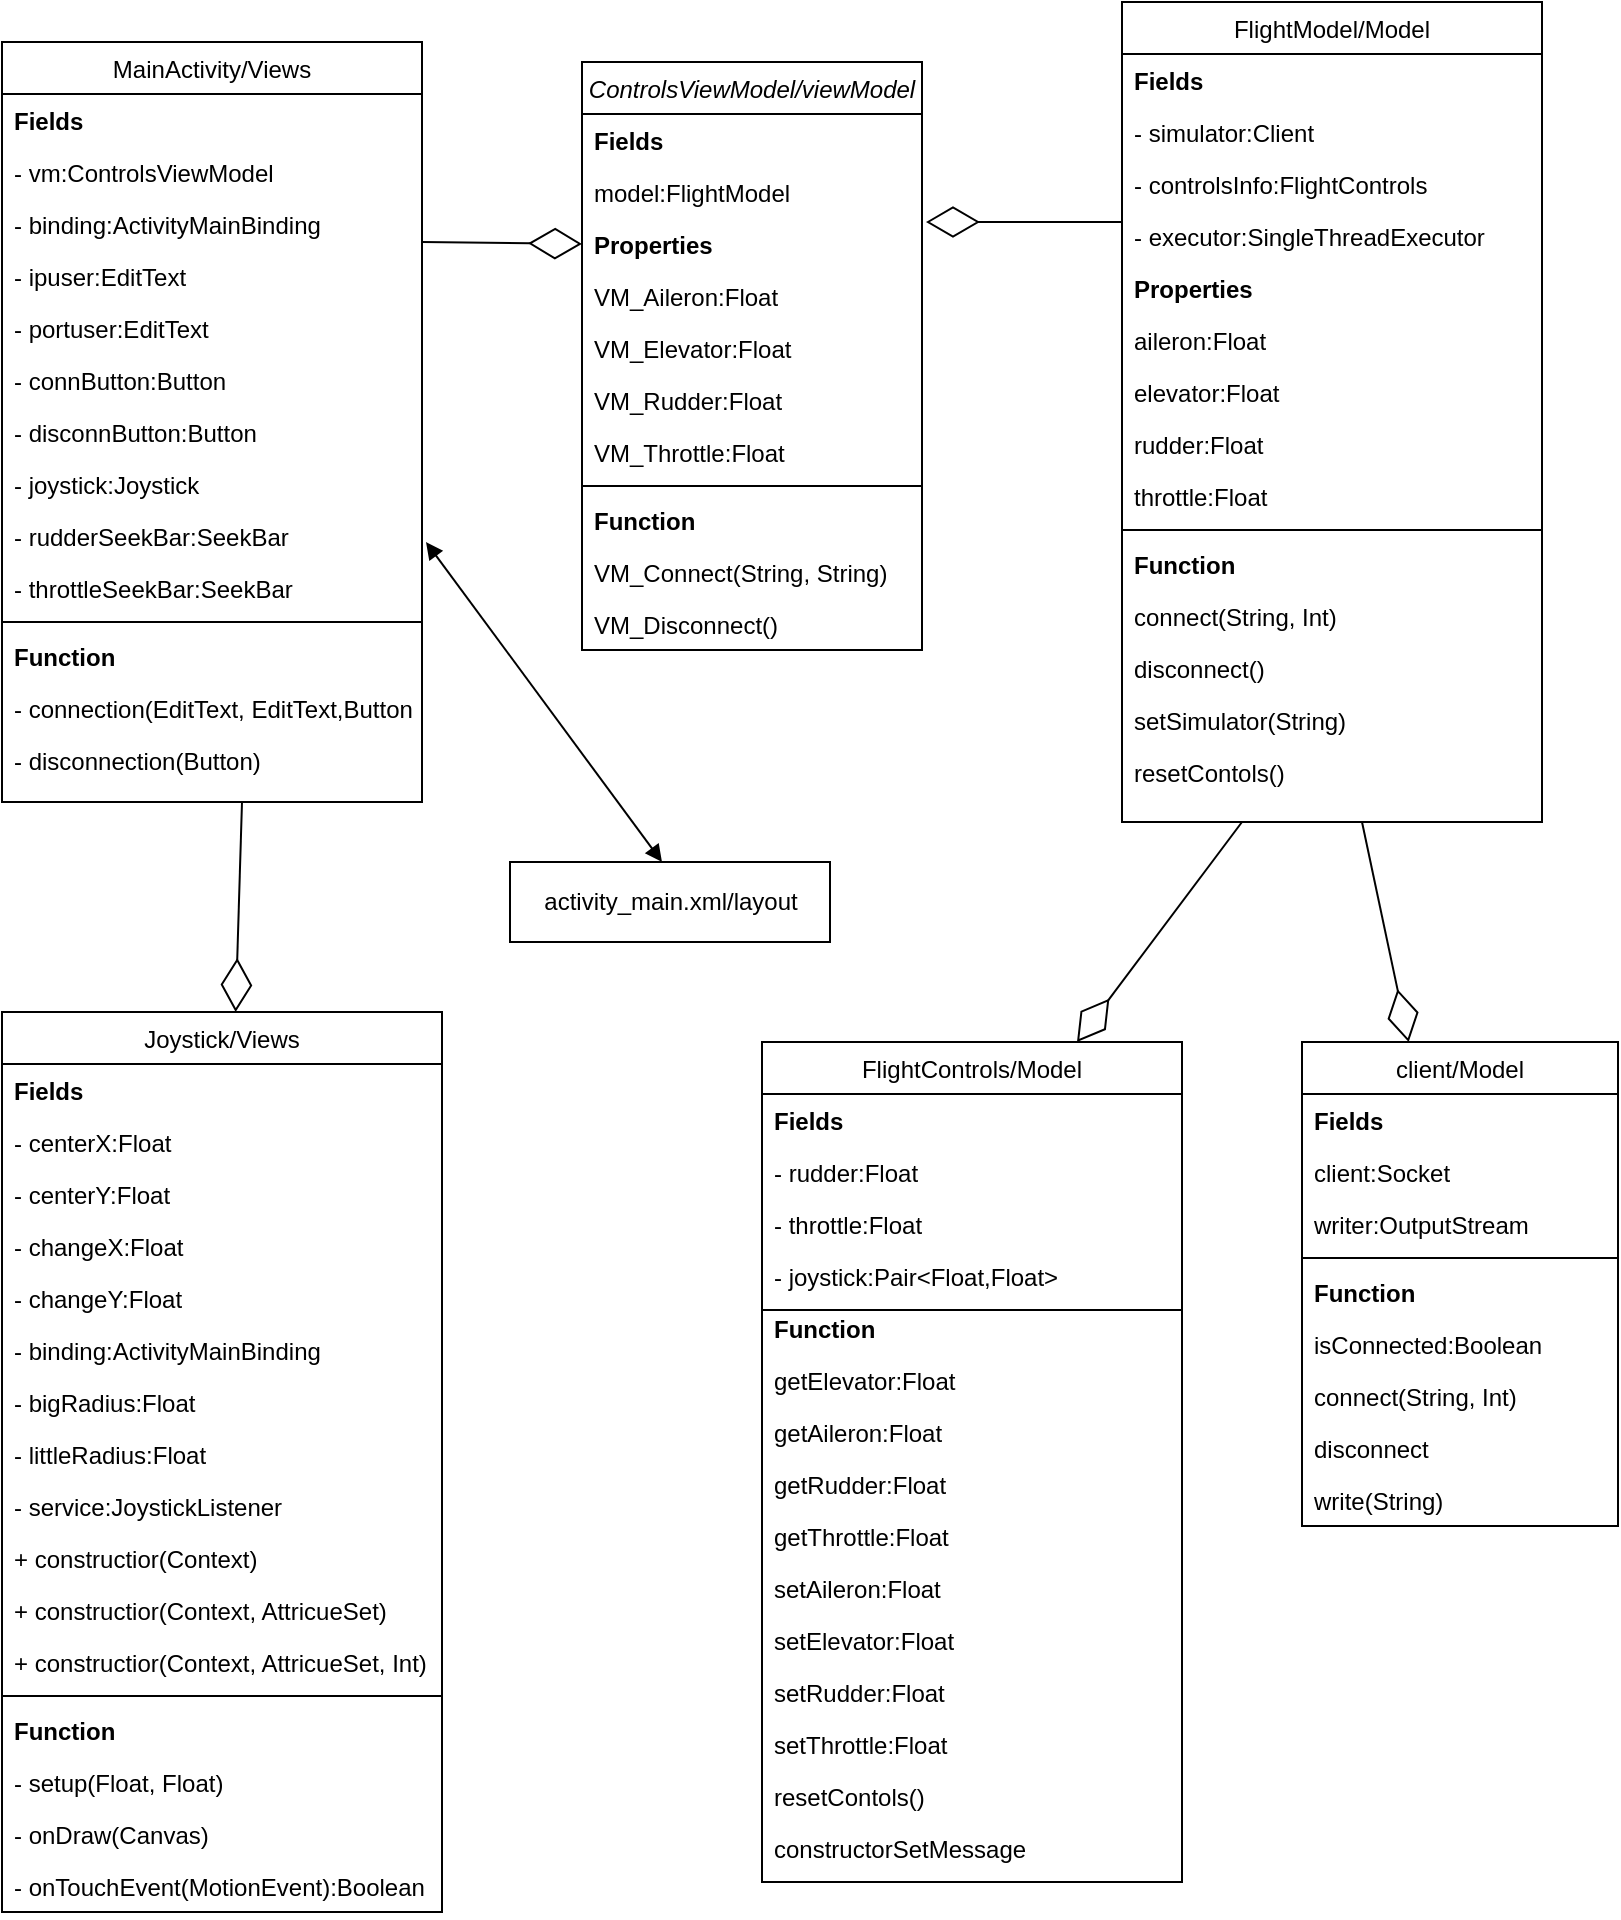 <mxfile version="14.8.0" type="github">
  <diagram id="C5RBs43oDa-KdzZeNtuy" name="Page-1">
    <mxGraphModel dx="1038" dy="579" grid="1" gridSize="10" guides="1" tooltips="1" connect="1" arrows="1" fold="1" page="1" pageScale="1" pageWidth="827" pageHeight="1169" math="0" shadow="0">
      <root>
        <mxCell id="WIyWlLk6GJQsqaUBKTNV-0" />
        <mxCell id="WIyWlLk6GJQsqaUBKTNV-1" parent="WIyWlLk6GJQsqaUBKTNV-0" />
        <mxCell id="zkfFHV4jXpPFQw0GAbJ--0" value="ControlsViewModel/viewModel" style="swimlane;fontStyle=2;align=center;verticalAlign=top;childLayout=stackLayout;horizontal=1;startSize=26;horizontalStack=0;resizeParent=1;resizeLast=0;collapsible=1;marginBottom=0;rounded=0;shadow=0;strokeWidth=1;" parent="WIyWlLk6GJQsqaUBKTNV-1" vertex="1">
          <mxGeometry x="290" y="110" width="170" height="294" as="geometry">
            <mxRectangle x="230" y="140" width="160" height="26" as="alternateBounds" />
          </mxGeometry>
        </mxCell>
        <mxCell id="a7FTp1BjwpRLSFl8vZza-13" value="Fields" style="text;align=left;verticalAlign=top;spacingLeft=4;spacingRight=4;overflow=hidden;rotatable=0;points=[[0,0.5],[1,0.5]];portConstraint=eastwest;fontStyle=1" vertex="1" parent="zkfFHV4jXpPFQw0GAbJ--0">
          <mxGeometry y="26" width="170" height="26" as="geometry" />
        </mxCell>
        <mxCell id="zkfFHV4jXpPFQw0GAbJ--1" value="model:FlightModel" style="text;align=left;verticalAlign=top;spacingLeft=4;spacingRight=4;overflow=hidden;rotatable=0;points=[[0,0.5],[1,0.5]];portConstraint=eastwest;" parent="zkfFHV4jXpPFQw0GAbJ--0" vertex="1">
          <mxGeometry y="52" width="170" height="26" as="geometry" />
        </mxCell>
        <mxCell id="a7FTp1BjwpRLSFl8vZza-1" value="Properties" style="text;align=left;verticalAlign=top;spacingLeft=4;spacingRight=4;overflow=hidden;rotatable=0;points=[[0,0.5],[1,0.5]];portConstraint=eastwest;fontStyle=1" vertex="1" parent="zkfFHV4jXpPFQw0GAbJ--0">
          <mxGeometry y="78" width="170" height="26" as="geometry" />
        </mxCell>
        <mxCell id="a7FTp1BjwpRLSFl8vZza-12" value="VM_Aileron:Float" style="text;align=left;verticalAlign=top;spacingLeft=4;spacingRight=4;overflow=hidden;rotatable=0;points=[[0,0.5],[1,0.5]];portConstraint=eastwest;" vertex="1" parent="zkfFHV4jXpPFQw0GAbJ--0">
          <mxGeometry y="104" width="170" height="26" as="geometry" />
        </mxCell>
        <mxCell id="a7FTp1BjwpRLSFl8vZza-2" value="VM_Elevator:Float" style="text;align=left;verticalAlign=top;spacingLeft=4;spacingRight=4;overflow=hidden;rotatable=0;points=[[0,0.5],[1,0.5]];portConstraint=eastwest;" vertex="1" parent="zkfFHV4jXpPFQw0GAbJ--0">
          <mxGeometry y="130" width="170" height="26" as="geometry" />
        </mxCell>
        <mxCell id="a7FTp1BjwpRLSFl8vZza-3" value="VM_Rudder:Float" style="text;align=left;verticalAlign=top;spacingLeft=4;spacingRight=4;overflow=hidden;rotatable=0;points=[[0,0.5],[1,0.5]];portConstraint=eastwest;" vertex="1" parent="zkfFHV4jXpPFQw0GAbJ--0">
          <mxGeometry y="156" width="170" height="26" as="geometry" />
        </mxCell>
        <mxCell id="a7FTp1BjwpRLSFl8vZza-4" value="VM_Throttle:Float" style="text;align=left;verticalAlign=top;spacingLeft=4;spacingRight=4;overflow=hidden;rotatable=0;points=[[0,0.5],[1,0.5]];portConstraint=eastwest;" vertex="1" parent="zkfFHV4jXpPFQw0GAbJ--0">
          <mxGeometry y="182" width="170" height="26" as="geometry" />
        </mxCell>
        <mxCell id="zkfFHV4jXpPFQw0GAbJ--4" value="" style="line;html=1;strokeWidth=1;align=left;verticalAlign=middle;spacingTop=-1;spacingLeft=3;spacingRight=3;rotatable=0;labelPosition=right;points=[];portConstraint=eastwest;" parent="zkfFHV4jXpPFQw0GAbJ--0" vertex="1">
          <mxGeometry y="208" width="170" height="8" as="geometry" />
        </mxCell>
        <mxCell id="a7FTp1BjwpRLSFl8vZza-67" value="Function" style="text;align=left;verticalAlign=top;spacingLeft=4;spacingRight=4;overflow=hidden;rotatable=0;points=[[0,0.5],[1,0.5]];portConstraint=eastwest;fontStyle=1" vertex="1" parent="zkfFHV4jXpPFQw0GAbJ--0">
          <mxGeometry y="216" width="170" height="26" as="geometry" />
        </mxCell>
        <mxCell id="zkfFHV4jXpPFQw0GAbJ--5" value="VM_Connect(String, String)&#xa;" style="text;align=left;verticalAlign=top;spacingLeft=4;spacingRight=4;overflow=hidden;rotatable=0;points=[[0,0.5],[1,0.5]];portConstraint=eastwest;" parent="zkfFHV4jXpPFQw0GAbJ--0" vertex="1">
          <mxGeometry y="242" width="170" height="26" as="geometry" />
        </mxCell>
        <mxCell id="a7FTp1BjwpRLSFl8vZza-0" value="VM_Disconnect()&#xa;" style="text;align=left;verticalAlign=top;spacingLeft=4;spacingRight=4;overflow=hidden;rotatable=0;points=[[0,0.5],[1,0.5]];portConstraint=eastwest;" vertex="1" parent="zkfFHV4jXpPFQw0GAbJ--0">
          <mxGeometry y="268" width="170" height="26" as="geometry" />
        </mxCell>
        <mxCell id="zkfFHV4jXpPFQw0GAbJ--6" value="MainActivity/Views" style="swimlane;fontStyle=0;align=center;verticalAlign=top;childLayout=stackLayout;horizontal=1;startSize=26;horizontalStack=0;resizeParent=1;resizeLast=0;collapsible=1;marginBottom=0;rounded=0;shadow=0;strokeWidth=1;" parent="WIyWlLk6GJQsqaUBKTNV-1" vertex="1">
          <mxGeometry y="100" width="210" height="380" as="geometry">
            <mxRectangle x="130" y="380" width="160" height="26" as="alternateBounds" />
          </mxGeometry>
        </mxCell>
        <mxCell id="a7FTp1BjwpRLSFl8vZza-68" value="Fields" style="text;align=left;verticalAlign=top;spacingLeft=4;spacingRight=4;overflow=hidden;rotatable=0;points=[[0,0.5],[1,0.5]];portConstraint=eastwest;fontStyle=1" vertex="1" parent="zkfFHV4jXpPFQw0GAbJ--6">
          <mxGeometry y="26" width="210" height="26" as="geometry" />
        </mxCell>
        <mxCell id="a7FTp1BjwpRLSFl8vZza-69" value="- vm:ControlsViewModel" style="text;align=left;verticalAlign=top;spacingLeft=4;spacingRight=4;overflow=hidden;rotatable=0;points=[[0,0.5],[1,0.5]];portConstraint=eastwest;rounded=0;shadow=0;html=0;" vertex="1" parent="zkfFHV4jXpPFQw0GAbJ--6">
          <mxGeometry y="52" width="210" height="26" as="geometry" />
        </mxCell>
        <mxCell id="a7FTp1BjwpRLSFl8vZza-73" value="- binding:ActivityMainBinding" style="text;align=left;verticalAlign=top;spacingLeft=4;spacingRight=4;overflow=hidden;rotatable=0;points=[[0,0.5],[1,0.5]];portConstraint=eastwest;rounded=0;shadow=0;html=0;" vertex="1" parent="zkfFHV4jXpPFQw0GAbJ--6">
          <mxGeometry y="78" width="210" height="26" as="geometry" />
        </mxCell>
        <mxCell id="a7FTp1BjwpRLSFl8vZza-71" value="- ipuser:EditText" style="text;align=left;verticalAlign=top;spacingLeft=4;spacingRight=4;overflow=hidden;rotatable=0;points=[[0,0.5],[1,0.5]];portConstraint=eastwest;rounded=0;shadow=0;html=0;" vertex="1" parent="zkfFHV4jXpPFQw0GAbJ--6">
          <mxGeometry y="104" width="210" height="26" as="geometry" />
        </mxCell>
        <mxCell id="a7FTp1BjwpRLSFl8vZza-74" value="- portuser:EditText" style="text;align=left;verticalAlign=top;spacingLeft=4;spacingRight=4;overflow=hidden;rotatable=0;points=[[0,0.5],[1,0.5]];portConstraint=eastwest;rounded=0;shadow=0;html=0;" vertex="1" parent="zkfFHV4jXpPFQw0GAbJ--6">
          <mxGeometry y="130" width="210" height="26" as="geometry" />
        </mxCell>
        <mxCell id="a7FTp1BjwpRLSFl8vZza-70" value="- connButton:Button" style="text;align=left;verticalAlign=top;spacingLeft=4;spacingRight=4;overflow=hidden;rotatable=0;points=[[0,0.5],[1,0.5]];portConstraint=eastwest;rounded=0;shadow=0;html=0;" vertex="1" parent="zkfFHV4jXpPFQw0GAbJ--6">
          <mxGeometry y="156" width="210" height="26" as="geometry" />
        </mxCell>
        <mxCell id="a7FTp1BjwpRLSFl8vZza-75" value="- disconnButton:Button" style="text;align=left;verticalAlign=top;spacingLeft=4;spacingRight=4;overflow=hidden;rotatable=0;points=[[0,0.5],[1,0.5]];portConstraint=eastwest;rounded=0;shadow=0;html=0;" vertex="1" parent="zkfFHV4jXpPFQw0GAbJ--6">
          <mxGeometry y="182" width="210" height="26" as="geometry" />
        </mxCell>
        <mxCell id="zkfFHV4jXpPFQw0GAbJ--8" value="- joystick:Joystick" style="text;align=left;verticalAlign=top;spacingLeft=4;spacingRight=4;overflow=hidden;rotatable=0;points=[[0,0.5],[1,0.5]];portConstraint=eastwest;rounded=0;shadow=0;html=0;" parent="zkfFHV4jXpPFQw0GAbJ--6" vertex="1">
          <mxGeometry y="208" width="210" height="26" as="geometry" />
        </mxCell>
        <mxCell id="a7FTp1BjwpRLSFl8vZza-76" value="- rudderSeekBar:SeekBar" style="text;align=left;verticalAlign=top;spacingLeft=4;spacingRight=4;overflow=hidden;rotatable=0;points=[[0,0.5],[1,0.5]];portConstraint=eastwest;rounded=0;shadow=0;html=0;" vertex="1" parent="zkfFHV4jXpPFQw0GAbJ--6">
          <mxGeometry y="234" width="210" height="26" as="geometry" />
        </mxCell>
        <mxCell id="a7FTp1BjwpRLSFl8vZza-78" value="- throttleSeekBar:SeekBar" style="text;align=left;verticalAlign=top;spacingLeft=4;spacingRight=4;overflow=hidden;rotatable=0;points=[[0,0.5],[1,0.5]];portConstraint=eastwest;rounded=0;shadow=0;html=0;" vertex="1" parent="zkfFHV4jXpPFQw0GAbJ--6">
          <mxGeometry y="260" width="210" height="26" as="geometry" />
        </mxCell>
        <mxCell id="zkfFHV4jXpPFQw0GAbJ--9" value="" style="line;html=1;strokeWidth=1;align=left;verticalAlign=middle;spacingTop=-1;spacingLeft=3;spacingRight=3;rotatable=0;labelPosition=right;points=[];portConstraint=eastwest;" parent="zkfFHV4jXpPFQw0GAbJ--6" vertex="1">
          <mxGeometry y="286" width="210" height="8" as="geometry" />
        </mxCell>
        <mxCell id="a7FTp1BjwpRLSFl8vZza-79" value="Function" style="text;align=left;verticalAlign=top;spacingLeft=4;spacingRight=4;overflow=hidden;rotatable=0;points=[[0,0.5],[1,0.5]];portConstraint=eastwest;fontStyle=1" vertex="1" parent="zkfFHV4jXpPFQw0GAbJ--6">
          <mxGeometry y="294" width="210" height="26" as="geometry" />
        </mxCell>
        <mxCell id="zkfFHV4jXpPFQw0GAbJ--10" value="- connection(EditText, EditText,Button)" style="text;align=left;verticalAlign=top;spacingLeft=4;spacingRight=4;overflow=hidden;rotatable=0;points=[[0,0.5],[1,0.5]];portConstraint=eastwest;fontStyle=0" parent="zkfFHV4jXpPFQw0GAbJ--6" vertex="1">
          <mxGeometry y="320" width="210" height="26" as="geometry" />
        </mxCell>
        <mxCell id="a7FTp1BjwpRLSFl8vZza-80" value="- disconnection(Button)" style="text;align=left;verticalAlign=top;spacingLeft=4;spacingRight=4;overflow=hidden;rotatable=0;points=[[0,0.5],[1,0.5]];portConstraint=eastwest;fontStyle=0" vertex="1" parent="zkfFHV4jXpPFQw0GAbJ--6">
          <mxGeometry y="346" width="210" height="26" as="geometry" />
        </mxCell>
        <mxCell id="zkfFHV4jXpPFQw0GAbJ--17" value="client/Model" style="swimlane;fontStyle=0;align=center;verticalAlign=top;childLayout=stackLayout;horizontal=1;startSize=26;horizontalStack=0;resizeParent=1;resizeLast=0;collapsible=1;marginBottom=0;rounded=0;shadow=0;strokeWidth=1;" parent="WIyWlLk6GJQsqaUBKTNV-1" vertex="1">
          <mxGeometry x="650" y="600" width="158" height="242" as="geometry">
            <mxRectangle x="550" y="140" width="160" height="26" as="alternateBounds" />
          </mxGeometry>
        </mxCell>
        <mxCell id="a7FTp1BjwpRLSFl8vZza-65" value="Fields" style="text;align=left;verticalAlign=top;spacingLeft=4;spacingRight=4;overflow=hidden;rotatable=0;points=[[0,0.5],[1,0.5]];portConstraint=eastwest;fontStyle=1" vertex="1" parent="zkfFHV4jXpPFQw0GAbJ--17">
          <mxGeometry y="26" width="158" height="26" as="geometry" />
        </mxCell>
        <mxCell id="zkfFHV4jXpPFQw0GAbJ--18" value="client:Socket" style="text;align=left;verticalAlign=top;spacingLeft=4;spacingRight=4;overflow=hidden;rotatable=0;points=[[0,0.5],[1,0.5]];portConstraint=eastwest;" parent="zkfFHV4jXpPFQw0GAbJ--17" vertex="1">
          <mxGeometry y="52" width="158" height="26" as="geometry" />
        </mxCell>
        <mxCell id="zkfFHV4jXpPFQw0GAbJ--19" value="writer:OutputStream" style="text;align=left;verticalAlign=top;spacingLeft=4;spacingRight=4;overflow=hidden;rotatable=0;points=[[0,0.5],[1,0.5]];portConstraint=eastwest;rounded=0;shadow=0;html=0;" parent="zkfFHV4jXpPFQw0GAbJ--17" vertex="1">
          <mxGeometry y="78" width="158" height="26" as="geometry" />
        </mxCell>
        <mxCell id="zkfFHV4jXpPFQw0GAbJ--23" value="" style="line;html=1;strokeWidth=1;align=left;verticalAlign=middle;spacingTop=-1;spacingLeft=3;spacingRight=3;rotatable=0;labelPosition=right;points=[];portConstraint=eastwest;" parent="zkfFHV4jXpPFQw0GAbJ--17" vertex="1">
          <mxGeometry y="104" width="158" height="8" as="geometry" />
        </mxCell>
        <mxCell id="a7FTp1BjwpRLSFl8vZza-66" value="Function" style="text;align=left;verticalAlign=top;spacingLeft=4;spacingRight=4;overflow=hidden;rotatable=0;points=[[0,0.5],[1,0.5]];portConstraint=eastwest;fontStyle=1" vertex="1" parent="zkfFHV4jXpPFQw0GAbJ--17">
          <mxGeometry y="112" width="158" height="26" as="geometry" />
        </mxCell>
        <mxCell id="zkfFHV4jXpPFQw0GAbJ--24" value="isConnected:Boolean" style="text;align=left;verticalAlign=top;spacingLeft=4;spacingRight=4;overflow=hidden;rotatable=0;points=[[0,0.5],[1,0.5]];portConstraint=eastwest;" parent="zkfFHV4jXpPFQw0GAbJ--17" vertex="1">
          <mxGeometry y="138" width="158" height="26" as="geometry" />
        </mxCell>
        <mxCell id="zkfFHV4jXpPFQw0GAbJ--25" value="connect(String, Int)" style="text;align=left;verticalAlign=top;spacingLeft=4;spacingRight=4;overflow=hidden;rotatable=0;points=[[0,0.5],[1,0.5]];portConstraint=eastwest;" parent="zkfFHV4jXpPFQw0GAbJ--17" vertex="1">
          <mxGeometry y="164" width="158" height="26" as="geometry" />
        </mxCell>
        <mxCell id="a7FTp1BjwpRLSFl8vZza-5" value="disconnect" style="text;align=left;verticalAlign=top;spacingLeft=4;spacingRight=4;overflow=hidden;rotatable=0;points=[[0,0.5],[1,0.5]];portConstraint=eastwest;" vertex="1" parent="zkfFHV4jXpPFQw0GAbJ--17">
          <mxGeometry y="190" width="158" height="26" as="geometry" />
        </mxCell>
        <mxCell id="a7FTp1BjwpRLSFl8vZza-6" value="write(String)" style="text;align=left;verticalAlign=top;spacingLeft=4;spacingRight=4;overflow=hidden;rotatable=0;points=[[0,0.5],[1,0.5]];portConstraint=eastwest;" vertex="1" parent="zkfFHV4jXpPFQw0GAbJ--17">
          <mxGeometry y="216" width="158" height="26" as="geometry" />
        </mxCell>
        <mxCell id="a7FTp1BjwpRLSFl8vZza-7" value="FlightModel/Model" style="swimlane;fontStyle=0;align=center;verticalAlign=top;childLayout=stackLayout;horizontal=1;startSize=26;horizontalStack=0;resizeParent=1;resizeLast=0;collapsible=1;marginBottom=0;rounded=0;shadow=0;strokeWidth=1;" vertex="1" parent="WIyWlLk6GJQsqaUBKTNV-1">
          <mxGeometry x="560" y="80" width="210" height="410" as="geometry">
            <mxRectangle x="340" y="380" width="170" height="26" as="alternateBounds" />
          </mxGeometry>
        </mxCell>
        <mxCell id="a7FTp1BjwpRLSFl8vZza-14" value="Fields" style="text;align=left;verticalAlign=top;spacingLeft=4;spacingRight=4;overflow=hidden;rotatable=0;points=[[0,0.5],[1,0.5]];portConstraint=eastwest;fontStyle=1" vertex="1" parent="a7FTp1BjwpRLSFl8vZza-7">
          <mxGeometry y="26" width="210" height="26" as="geometry" />
        </mxCell>
        <mxCell id="a7FTp1BjwpRLSFl8vZza-8" value="- simulator:Client" style="text;align=left;verticalAlign=top;spacingLeft=4;spacingRight=4;overflow=hidden;rotatable=0;points=[[0,0.5],[1,0.5]];portConstraint=eastwest;" vertex="1" parent="a7FTp1BjwpRLSFl8vZza-7">
          <mxGeometry y="52" width="210" height="26" as="geometry" />
        </mxCell>
        <mxCell id="a7FTp1BjwpRLSFl8vZza-10" value="- controlsInfo:FlightControls" style="text;align=left;verticalAlign=top;spacingLeft=4;spacingRight=4;overflow=hidden;rotatable=0;points=[[0,0.5],[1,0.5]];portConstraint=eastwest;" vertex="1" parent="a7FTp1BjwpRLSFl8vZza-7">
          <mxGeometry y="78" width="210" height="26" as="geometry" />
        </mxCell>
        <mxCell id="a7FTp1BjwpRLSFl8vZza-11" value="- executor:SingleThreadExecutor" style="text;align=left;verticalAlign=top;spacingLeft=4;spacingRight=4;overflow=hidden;rotatable=0;points=[[0,0.5],[1,0.5]];portConstraint=eastwest;" vertex="1" parent="a7FTp1BjwpRLSFl8vZza-7">
          <mxGeometry y="104" width="210" height="26" as="geometry" />
        </mxCell>
        <mxCell id="a7FTp1BjwpRLSFl8vZza-15" value="Properties" style="text;align=left;verticalAlign=top;spacingLeft=4;spacingRight=4;overflow=hidden;rotatable=0;points=[[0,0.5],[1,0.5]];portConstraint=eastwest;fontStyle=1" vertex="1" parent="a7FTp1BjwpRLSFl8vZza-7">
          <mxGeometry y="130" width="210" height="26" as="geometry" />
        </mxCell>
        <mxCell id="a7FTp1BjwpRLSFl8vZza-17" value="aileron:Float" style="text;align=left;verticalAlign=top;spacingLeft=4;spacingRight=4;overflow=hidden;rotatable=0;points=[[0,0.5],[1,0.5]];portConstraint=eastwest;fontStyle=0" vertex="1" parent="a7FTp1BjwpRLSFl8vZza-7">
          <mxGeometry y="156" width="210" height="26" as="geometry" />
        </mxCell>
        <mxCell id="a7FTp1BjwpRLSFl8vZza-18" value="elevator:Float" style="text;align=left;verticalAlign=top;spacingLeft=4;spacingRight=4;overflow=hidden;rotatable=0;points=[[0,0.5],[1,0.5]];portConstraint=eastwest;fontStyle=0" vertex="1" parent="a7FTp1BjwpRLSFl8vZza-7">
          <mxGeometry y="182" width="210" height="26" as="geometry" />
        </mxCell>
        <mxCell id="a7FTp1BjwpRLSFl8vZza-19" value="rudder:Float" style="text;align=left;verticalAlign=top;spacingLeft=4;spacingRight=4;overflow=hidden;rotatable=0;points=[[0,0.5],[1,0.5]];portConstraint=eastwest;fontStyle=0" vertex="1" parent="a7FTp1BjwpRLSFl8vZza-7">
          <mxGeometry y="208" width="210" height="26" as="geometry" />
        </mxCell>
        <mxCell id="a7FTp1BjwpRLSFl8vZza-21" value="throttle:Float" style="text;align=left;verticalAlign=top;spacingLeft=4;spacingRight=4;overflow=hidden;rotatable=0;points=[[0,0.5],[1,0.5]];portConstraint=eastwest;fontStyle=0" vertex="1" parent="a7FTp1BjwpRLSFl8vZza-7">
          <mxGeometry y="234" width="210" height="26" as="geometry" />
        </mxCell>
        <mxCell id="a7FTp1BjwpRLSFl8vZza-22" value="" style="line;html=1;strokeWidth=1;align=left;verticalAlign=middle;spacingTop=-1;spacingLeft=3;spacingRight=3;rotatable=0;labelPosition=right;points=[];portConstraint=eastwest;" vertex="1" parent="a7FTp1BjwpRLSFl8vZza-7">
          <mxGeometry y="260" width="210" height="8" as="geometry" />
        </mxCell>
        <mxCell id="a7FTp1BjwpRLSFl8vZza-23" value="Function" style="text;align=left;verticalAlign=top;spacingLeft=4;spacingRight=4;overflow=hidden;rotatable=0;points=[[0,0.5],[1,0.5]];portConstraint=eastwest;fontStyle=1" vertex="1" parent="a7FTp1BjwpRLSFl8vZza-7">
          <mxGeometry y="268" width="210" height="26" as="geometry" />
        </mxCell>
        <mxCell id="a7FTp1BjwpRLSFl8vZza-24" value="connect(String, Int)" style="text;align=left;verticalAlign=top;spacingLeft=4;spacingRight=4;overflow=hidden;rotatable=0;points=[[0,0.5],[1,0.5]];portConstraint=eastwest;fontStyle=0" vertex="1" parent="a7FTp1BjwpRLSFl8vZza-7">
          <mxGeometry y="294" width="210" height="26" as="geometry" />
        </mxCell>
        <mxCell id="a7FTp1BjwpRLSFl8vZza-25" value="disconnect()" style="text;align=left;verticalAlign=top;spacingLeft=4;spacingRight=4;overflow=hidden;rotatable=0;points=[[0,0.5],[1,0.5]];portConstraint=eastwest;fontStyle=0" vertex="1" parent="a7FTp1BjwpRLSFl8vZza-7">
          <mxGeometry y="320" width="210" height="26" as="geometry" />
        </mxCell>
        <mxCell id="a7FTp1BjwpRLSFl8vZza-40" value="setSimulator(String)" style="text;align=left;verticalAlign=top;spacingLeft=4;spacingRight=4;overflow=hidden;rotatable=0;points=[[0,0.5],[1,0.5]];portConstraint=eastwest;fontStyle=0" vertex="1" parent="a7FTp1BjwpRLSFl8vZza-7">
          <mxGeometry y="346" width="210" height="26" as="geometry" />
        </mxCell>
        <mxCell id="a7FTp1BjwpRLSFl8vZza-41" value="resetContols()" style="text;align=left;verticalAlign=top;spacingLeft=4;spacingRight=4;overflow=hidden;rotatable=0;points=[[0,0.5],[1,0.5]];portConstraint=eastwest;fontStyle=0" vertex="1" parent="a7FTp1BjwpRLSFl8vZza-7">
          <mxGeometry y="372" width="210" height="26" as="geometry" />
        </mxCell>
        <mxCell id="a7FTp1BjwpRLSFl8vZza-42" value="FlightControls/Model" style="swimlane;fontStyle=0;align=center;verticalAlign=top;childLayout=stackLayout;horizontal=1;startSize=26;horizontalStack=0;resizeParent=1;resizeLast=0;collapsible=1;marginBottom=0;rounded=0;shadow=0;strokeWidth=1;" vertex="1" parent="WIyWlLk6GJQsqaUBKTNV-1">
          <mxGeometry x="380" y="600" width="210" height="420" as="geometry">
            <mxRectangle x="340" y="380" width="170" height="26" as="alternateBounds" />
          </mxGeometry>
        </mxCell>
        <mxCell id="a7FTp1BjwpRLSFl8vZza-43" value="Fields" style="text;align=left;verticalAlign=top;spacingLeft=4;spacingRight=4;overflow=hidden;rotatable=0;points=[[0,0.5],[1,0.5]];portConstraint=eastwest;fontStyle=1" vertex="1" parent="a7FTp1BjwpRLSFl8vZza-42">
          <mxGeometry y="26" width="210" height="26" as="geometry" />
        </mxCell>
        <mxCell id="a7FTp1BjwpRLSFl8vZza-44" value="- rudder:Float" style="text;align=left;verticalAlign=top;spacingLeft=4;spacingRight=4;overflow=hidden;rotatable=0;points=[[0,0.5],[1,0.5]];portConstraint=eastwest;" vertex="1" parent="a7FTp1BjwpRLSFl8vZza-42">
          <mxGeometry y="52" width="210" height="26" as="geometry" />
        </mxCell>
        <mxCell id="a7FTp1BjwpRLSFl8vZza-45" value="- throttle:Float" style="text;align=left;verticalAlign=top;spacingLeft=4;spacingRight=4;overflow=hidden;rotatable=0;points=[[0,0.5],[1,0.5]];portConstraint=eastwest;" vertex="1" parent="a7FTp1BjwpRLSFl8vZza-42">
          <mxGeometry y="78" width="210" height="26" as="geometry" />
        </mxCell>
        <mxCell id="a7FTp1BjwpRLSFl8vZza-46" value="- joystick:Pair&lt;Float,Float&gt;" style="text;align=left;verticalAlign=top;spacingLeft=4;spacingRight=4;overflow=hidden;rotatable=0;points=[[0,0.5],[1,0.5]];portConstraint=eastwest;" vertex="1" parent="a7FTp1BjwpRLSFl8vZza-42">
          <mxGeometry y="104" width="210" height="26" as="geometry" />
        </mxCell>
        <mxCell id="a7FTp1BjwpRLSFl8vZza-52" value="Function" style="text;align=left;verticalAlign=top;spacingLeft=4;spacingRight=4;overflow=hidden;rotatable=0;points=[[0,0.5],[1,0.5]];portConstraint=eastwest;fontStyle=1" vertex="1" parent="a7FTp1BjwpRLSFl8vZza-42">
          <mxGeometry y="130" width="210" height="26" as="geometry" />
        </mxCell>
        <mxCell id="a7FTp1BjwpRLSFl8vZza-49" value="getElevator:Float" style="text;align=left;verticalAlign=top;spacingLeft=4;spacingRight=4;overflow=hidden;rotatable=0;points=[[0,0.5],[1,0.5]];portConstraint=eastwest;fontStyle=0" vertex="1" parent="a7FTp1BjwpRLSFl8vZza-42">
          <mxGeometry y="156" width="210" height="26" as="geometry" />
        </mxCell>
        <mxCell id="a7FTp1BjwpRLSFl8vZza-57" value="getAileron:Float" style="text;align=left;verticalAlign=top;spacingLeft=4;spacingRight=4;overflow=hidden;rotatable=0;points=[[0,0.5],[1,0.5]];portConstraint=eastwest;fontStyle=0" vertex="1" parent="a7FTp1BjwpRLSFl8vZza-42">
          <mxGeometry y="182" width="210" height="26" as="geometry" />
        </mxCell>
        <mxCell id="a7FTp1BjwpRLSFl8vZza-50" value="getRudder:Float" style="text;align=left;verticalAlign=top;spacingLeft=4;spacingRight=4;overflow=hidden;rotatable=0;points=[[0,0.5],[1,0.5]];portConstraint=eastwest;fontStyle=0" vertex="1" parent="a7FTp1BjwpRLSFl8vZza-42">
          <mxGeometry y="208" width="210" height="26" as="geometry" />
        </mxCell>
        <mxCell id="a7FTp1BjwpRLSFl8vZza-51" value="getThrottle:Float" style="text;align=left;verticalAlign=top;spacingLeft=4;spacingRight=4;overflow=hidden;rotatable=0;points=[[0,0.5],[1,0.5]];portConstraint=eastwest;fontStyle=0" vertex="1" parent="a7FTp1BjwpRLSFl8vZza-42">
          <mxGeometry y="234" width="210" height="26" as="geometry" />
        </mxCell>
        <mxCell id="a7FTp1BjwpRLSFl8vZza-59" value="setAileron:Float" style="text;align=left;verticalAlign=top;spacingLeft=4;spacingRight=4;overflow=hidden;rotatable=0;points=[[0,0.5],[1,0.5]];portConstraint=eastwest;fontStyle=0" vertex="1" parent="a7FTp1BjwpRLSFl8vZza-42">
          <mxGeometry y="260" width="210" height="26" as="geometry" />
        </mxCell>
        <mxCell id="a7FTp1BjwpRLSFl8vZza-61" value="setElevator:Float" style="text;align=left;verticalAlign=top;spacingLeft=4;spacingRight=4;overflow=hidden;rotatable=0;points=[[0,0.5],[1,0.5]];portConstraint=eastwest;fontStyle=0" vertex="1" parent="a7FTp1BjwpRLSFl8vZza-42">
          <mxGeometry y="286" width="210" height="26" as="geometry" />
        </mxCell>
        <mxCell id="a7FTp1BjwpRLSFl8vZza-62" value="setRudder:Float" style="text;align=left;verticalAlign=top;spacingLeft=4;spacingRight=4;overflow=hidden;rotatable=0;points=[[0,0.5],[1,0.5]];portConstraint=eastwest;fontStyle=0" vertex="1" parent="a7FTp1BjwpRLSFl8vZza-42">
          <mxGeometry y="312" width="210" height="26" as="geometry" />
        </mxCell>
        <mxCell id="a7FTp1BjwpRLSFl8vZza-63" value="setThrottle:Float" style="text;align=left;verticalAlign=top;spacingLeft=4;spacingRight=4;overflow=hidden;rotatable=0;points=[[0,0.5],[1,0.5]];portConstraint=eastwest;fontStyle=0" vertex="1" parent="a7FTp1BjwpRLSFl8vZza-42">
          <mxGeometry y="338" width="210" height="26" as="geometry" />
        </mxCell>
        <mxCell id="a7FTp1BjwpRLSFl8vZza-56" value="resetContols()" style="text;align=left;verticalAlign=top;spacingLeft=4;spacingRight=4;overflow=hidden;rotatable=0;points=[[0,0.5],[1,0.5]];portConstraint=eastwest;fontStyle=0" vertex="1" parent="a7FTp1BjwpRLSFl8vZza-42">
          <mxGeometry y="364" width="210" height="26" as="geometry" />
        </mxCell>
        <mxCell id="a7FTp1BjwpRLSFl8vZza-64" value="constructorSetMessage" style="text;align=left;verticalAlign=top;spacingLeft=4;spacingRight=4;overflow=hidden;rotatable=0;points=[[0,0.5],[1,0.5]];portConstraint=eastwest;fontStyle=0" vertex="1" parent="a7FTp1BjwpRLSFl8vZza-42">
          <mxGeometry y="390" width="210" height="26" as="geometry" />
        </mxCell>
        <mxCell id="a7FTp1BjwpRLSFl8vZza-58" value="" style="line;html=1;strokeWidth=1;align=left;verticalAlign=middle;spacingTop=-1;spacingLeft=3;spacingRight=3;rotatable=0;labelPosition=right;points=[];portConstraint=eastwest;" vertex="1" parent="WIyWlLk6GJQsqaUBKTNV-1">
          <mxGeometry x="380" y="730" width="210" height="8" as="geometry" />
        </mxCell>
        <mxCell id="a7FTp1BjwpRLSFl8vZza-89" value="" style="endArrow=diamondThin;endFill=0;endSize=24;html=1;" edge="1" parent="WIyWlLk6GJQsqaUBKTNV-1" target="zkfFHV4jXpPFQw0GAbJ--17">
          <mxGeometry width="160" relative="1" as="geometry">
            <mxPoint x="680" y="490" as="sourcePoint" />
            <mxPoint x="790" y="530" as="targetPoint" />
          </mxGeometry>
        </mxCell>
        <mxCell id="a7FTp1BjwpRLSFl8vZza-91" value="" style="endArrow=diamondThin;endFill=0;endSize=24;html=1;entryX=0.75;entryY=0;entryDx=0;entryDy=0;" edge="1" parent="WIyWlLk6GJQsqaUBKTNV-1" target="a7FTp1BjwpRLSFl8vZza-42">
          <mxGeometry width="160" relative="1" as="geometry">
            <mxPoint x="620" y="490" as="sourcePoint" />
            <mxPoint x="643.333" y="600" as="targetPoint" />
          </mxGeometry>
        </mxCell>
        <mxCell id="a7FTp1BjwpRLSFl8vZza-92" value="Joystick/Views" style="swimlane;fontStyle=0;align=center;verticalAlign=top;childLayout=stackLayout;horizontal=1;startSize=26;horizontalStack=0;resizeParent=1;resizeLast=0;collapsible=1;marginBottom=0;rounded=0;shadow=0;strokeWidth=1;" vertex="1" parent="WIyWlLk6GJQsqaUBKTNV-1">
          <mxGeometry y="585" width="220" height="450" as="geometry">
            <mxRectangle x="130" y="380" width="160" height="26" as="alternateBounds" />
          </mxGeometry>
        </mxCell>
        <mxCell id="a7FTp1BjwpRLSFl8vZza-93" value="Fields" style="text;align=left;verticalAlign=top;spacingLeft=4;spacingRight=4;overflow=hidden;rotatable=0;points=[[0,0.5],[1,0.5]];portConstraint=eastwest;fontStyle=1" vertex="1" parent="a7FTp1BjwpRLSFl8vZza-92">
          <mxGeometry y="26" width="220" height="26" as="geometry" />
        </mxCell>
        <mxCell id="a7FTp1BjwpRLSFl8vZza-94" value="- centerX:Float" style="text;align=left;verticalAlign=top;spacingLeft=4;spacingRight=4;overflow=hidden;rotatable=0;points=[[0,0.5],[1,0.5]];portConstraint=eastwest;rounded=0;shadow=0;html=0;" vertex="1" parent="a7FTp1BjwpRLSFl8vZza-92">
          <mxGeometry y="52" width="220" height="26" as="geometry" />
        </mxCell>
        <mxCell id="a7FTp1BjwpRLSFl8vZza-108" value="- centerY:Float" style="text;align=left;verticalAlign=top;spacingLeft=4;spacingRight=4;overflow=hidden;rotatable=0;points=[[0,0.5],[1,0.5]];portConstraint=eastwest;rounded=0;shadow=0;html=0;" vertex="1" parent="a7FTp1BjwpRLSFl8vZza-92">
          <mxGeometry y="78" width="220" height="26" as="geometry" />
        </mxCell>
        <mxCell id="a7FTp1BjwpRLSFl8vZza-109" value="- changeX:Float" style="text;align=left;verticalAlign=top;spacingLeft=4;spacingRight=4;overflow=hidden;rotatable=0;points=[[0,0.5],[1,0.5]];portConstraint=eastwest;rounded=0;shadow=0;html=0;" vertex="1" parent="a7FTp1BjwpRLSFl8vZza-92">
          <mxGeometry y="104" width="220" height="26" as="geometry" />
        </mxCell>
        <mxCell id="a7FTp1BjwpRLSFl8vZza-110" value="- changeY:Float" style="text;align=left;verticalAlign=top;spacingLeft=4;spacingRight=4;overflow=hidden;rotatable=0;points=[[0,0.5],[1,0.5]];portConstraint=eastwest;rounded=0;shadow=0;html=0;" vertex="1" parent="a7FTp1BjwpRLSFl8vZza-92">
          <mxGeometry y="130" width="220" height="26" as="geometry" />
        </mxCell>
        <mxCell id="a7FTp1BjwpRLSFl8vZza-95" value="- binding:ActivityMainBinding" style="text;align=left;verticalAlign=top;spacingLeft=4;spacingRight=4;overflow=hidden;rotatable=0;points=[[0,0.5],[1,0.5]];portConstraint=eastwest;rounded=0;shadow=0;html=0;" vertex="1" parent="a7FTp1BjwpRLSFl8vZza-92">
          <mxGeometry y="156" width="220" height="26" as="geometry" />
        </mxCell>
        <mxCell id="a7FTp1BjwpRLSFl8vZza-96" value="- bigRadius:Float" style="text;align=left;verticalAlign=top;spacingLeft=4;spacingRight=4;overflow=hidden;rotatable=0;points=[[0,0.5],[1,0.5]];portConstraint=eastwest;rounded=0;shadow=0;html=0;" vertex="1" parent="a7FTp1BjwpRLSFl8vZza-92">
          <mxGeometry y="182" width="220" height="26" as="geometry" />
        </mxCell>
        <mxCell id="a7FTp1BjwpRLSFl8vZza-111" value="- littleRadius:Float" style="text;align=left;verticalAlign=top;spacingLeft=4;spacingRight=4;overflow=hidden;rotatable=0;points=[[0,0.5],[1,0.5]];portConstraint=eastwest;rounded=0;shadow=0;html=0;" vertex="1" parent="a7FTp1BjwpRLSFl8vZza-92">
          <mxGeometry y="208" width="220" height="26" as="geometry" />
        </mxCell>
        <mxCell id="a7FTp1BjwpRLSFl8vZza-125" value="- service:JoystickListener" style="text;align=left;verticalAlign=top;spacingLeft=4;spacingRight=4;overflow=hidden;rotatable=0;points=[[0,0.5],[1,0.5]];portConstraint=eastwest;rounded=0;shadow=0;html=0;" vertex="1" parent="a7FTp1BjwpRLSFl8vZza-92">
          <mxGeometry y="234" width="220" height="26" as="geometry" />
        </mxCell>
        <mxCell id="a7FTp1BjwpRLSFl8vZza-112" value="+ constructior(Context)" style="text;align=left;verticalAlign=top;spacingLeft=4;spacingRight=4;overflow=hidden;rotatable=0;points=[[0,0.5],[1,0.5]];portConstraint=eastwest;rounded=0;shadow=0;html=0;" vertex="1" parent="a7FTp1BjwpRLSFl8vZza-92">
          <mxGeometry y="260" width="220" height="26" as="geometry" />
        </mxCell>
        <mxCell id="a7FTp1BjwpRLSFl8vZza-113" value="+ constructior(Context, AttricueSet)" style="text;align=left;verticalAlign=top;spacingLeft=4;spacingRight=4;overflow=hidden;rotatable=0;points=[[0,0.5],[1,0.5]];portConstraint=eastwest;rounded=0;shadow=0;html=0;" vertex="1" parent="a7FTp1BjwpRLSFl8vZza-92">
          <mxGeometry y="286" width="220" height="26" as="geometry" />
        </mxCell>
        <mxCell id="a7FTp1BjwpRLSFl8vZza-115" value="+ constructior(Context, AttricueSet, Int)" style="text;align=left;verticalAlign=top;spacingLeft=4;spacingRight=4;overflow=hidden;rotatable=0;points=[[0,0.5],[1,0.5]];portConstraint=eastwest;rounded=0;shadow=0;html=0;" vertex="1" parent="a7FTp1BjwpRLSFl8vZza-92">
          <mxGeometry y="312" width="220" height="26" as="geometry" />
        </mxCell>
        <mxCell id="a7FTp1BjwpRLSFl8vZza-103" value="" style="line;html=1;strokeWidth=1;align=left;verticalAlign=middle;spacingTop=-1;spacingLeft=3;spacingRight=3;rotatable=0;labelPosition=right;points=[];portConstraint=eastwest;" vertex="1" parent="a7FTp1BjwpRLSFl8vZza-92">
          <mxGeometry y="338" width="220" height="8" as="geometry" />
        </mxCell>
        <mxCell id="a7FTp1BjwpRLSFl8vZza-104" value="Function" style="text;align=left;verticalAlign=top;spacingLeft=4;spacingRight=4;overflow=hidden;rotatable=0;points=[[0,0.5],[1,0.5]];portConstraint=eastwest;fontStyle=1" vertex="1" parent="a7FTp1BjwpRLSFl8vZza-92">
          <mxGeometry y="346" width="220" height="26" as="geometry" />
        </mxCell>
        <mxCell id="a7FTp1BjwpRLSFl8vZza-105" value="- setup(Float, Float)" style="text;align=left;verticalAlign=top;spacingLeft=4;spacingRight=4;overflow=hidden;rotatable=0;points=[[0,0.5],[1,0.5]];portConstraint=eastwest;fontStyle=0" vertex="1" parent="a7FTp1BjwpRLSFl8vZza-92">
          <mxGeometry y="372" width="220" height="26" as="geometry" />
        </mxCell>
        <mxCell id="a7FTp1BjwpRLSFl8vZza-106" value="- onDraw(Canvas)" style="text;align=left;verticalAlign=top;spacingLeft=4;spacingRight=4;overflow=hidden;rotatable=0;points=[[0,0.5],[1,0.5]];portConstraint=eastwest;fontStyle=0" vertex="1" parent="a7FTp1BjwpRLSFl8vZza-92">
          <mxGeometry y="398" width="220" height="26" as="geometry" />
        </mxCell>
        <mxCell id="a7FTp1BjwpRLSFl8vZza-116" value="- onTouchEvent(MotionEvent):Boolean" style="text;align=left;verticalAlign=top;spacingLeft=4;spacingRight=4;overflow=hidden;rotatable=0;points=[[0,0.5],[1,0.5]];portConstraint=eastwest;fontStyle=0" vertex="1" parent="a7FTp1BjwpRLSFl8vZza-92">
          <mxGeometry y="424" width="220" height="26" as="geometry" />
        </mxCell>
        <mxCell id="a7FTp1BjwpRLSFl8vZza-107" value="" style="endArrow=diamondThin;endFill=0;endSize=24;html=1;" edge="1" parent="WIyWlLk6GJQsqaUBKTNV-1" target="a7FTp1BjwpRLSFl8vZza-92">
          <mxGeometry width="160" relative="1" as="geometry">
            <mxPoint x="120" y="480" as="sourcePoint" />
            <mxPoint x="60" y="590" as="targetPoint" />
          </mxGeometry>
        </mxCell>
        <mxCell id="a7FTp1BjwpRLSFl8vZza-117" value="" style="endArrow=diamondThin;endFill=0;endSize=24;html=1;" edge="1" parent="WIyWlLk6GJQsqaUBKTNV-1">
          <mxGeometry width="160" relative="1" as="geometry">
            <mxPoint x="560" y="190" as="sourcePoint" />
            <mxPoint x="462" y="190" as="targetPoint" />
          </mxGeometry>
        </mxCell>
        <mxCell id="a7FTp1BjwpRLSFl8vZza-118" value="" style="endArrow=diamondThin;endFill=0;endSize=24;html=1;entryX=0;entryY=0.5;entryDx=0;entryDy=0;exitX=1;exitY=0.846;exitDx=0;exitDy=0;exitPerimeter=0;" edge="1" parent="WIyWlLk6GJQsqaUBKTNV-1" source="a7FTp1BjwpRLSFl8vZza-73" target="a7FTp1BjwpRLSFl8vZza-1">
          <mxGeometry width="160" relative="1" as="geometry">
            <mxPoint x="220" y="190" as="sourcePoint" />
            <mxPoint x="220" y="230" as="targetPoint" />
          </mxGeometry>
        </mxCell>
        <mxCell id="a7FTp1BjwpRLSFl8vZza-124" value="activity_main.xml/layout" style="html=1;" vertex="1" parent="WIyWlLk6GJQsqaUBKTNV-1">
          <mxGeometry x="254" y="510" width="160" height="40" as="geometry" />
        </mxCell>
        <mxCell id="a7FTp1BjwpRLSFl8vZza-127" value="" style="endArrow=block;startArrow=block;endFill=1;startFill=1;html=1;" edge="1" parent="WIyWlLk6GJQsqaUBKTNV-1">
          <mxGeometry width="160" relative="1" as="geometry">
            <mxPoint x="212" y="350" as="sourcePoint" />
            <mxPoint x="330" y="510" as="targetPoint" />
            <Array as="points">
              <mxPoint x="212" y="350" />
            </Array>
          </mxGeometry>
        </mxCell>
      </root>
    </mxGraphModel>
  </diagram>
</mxfile>
